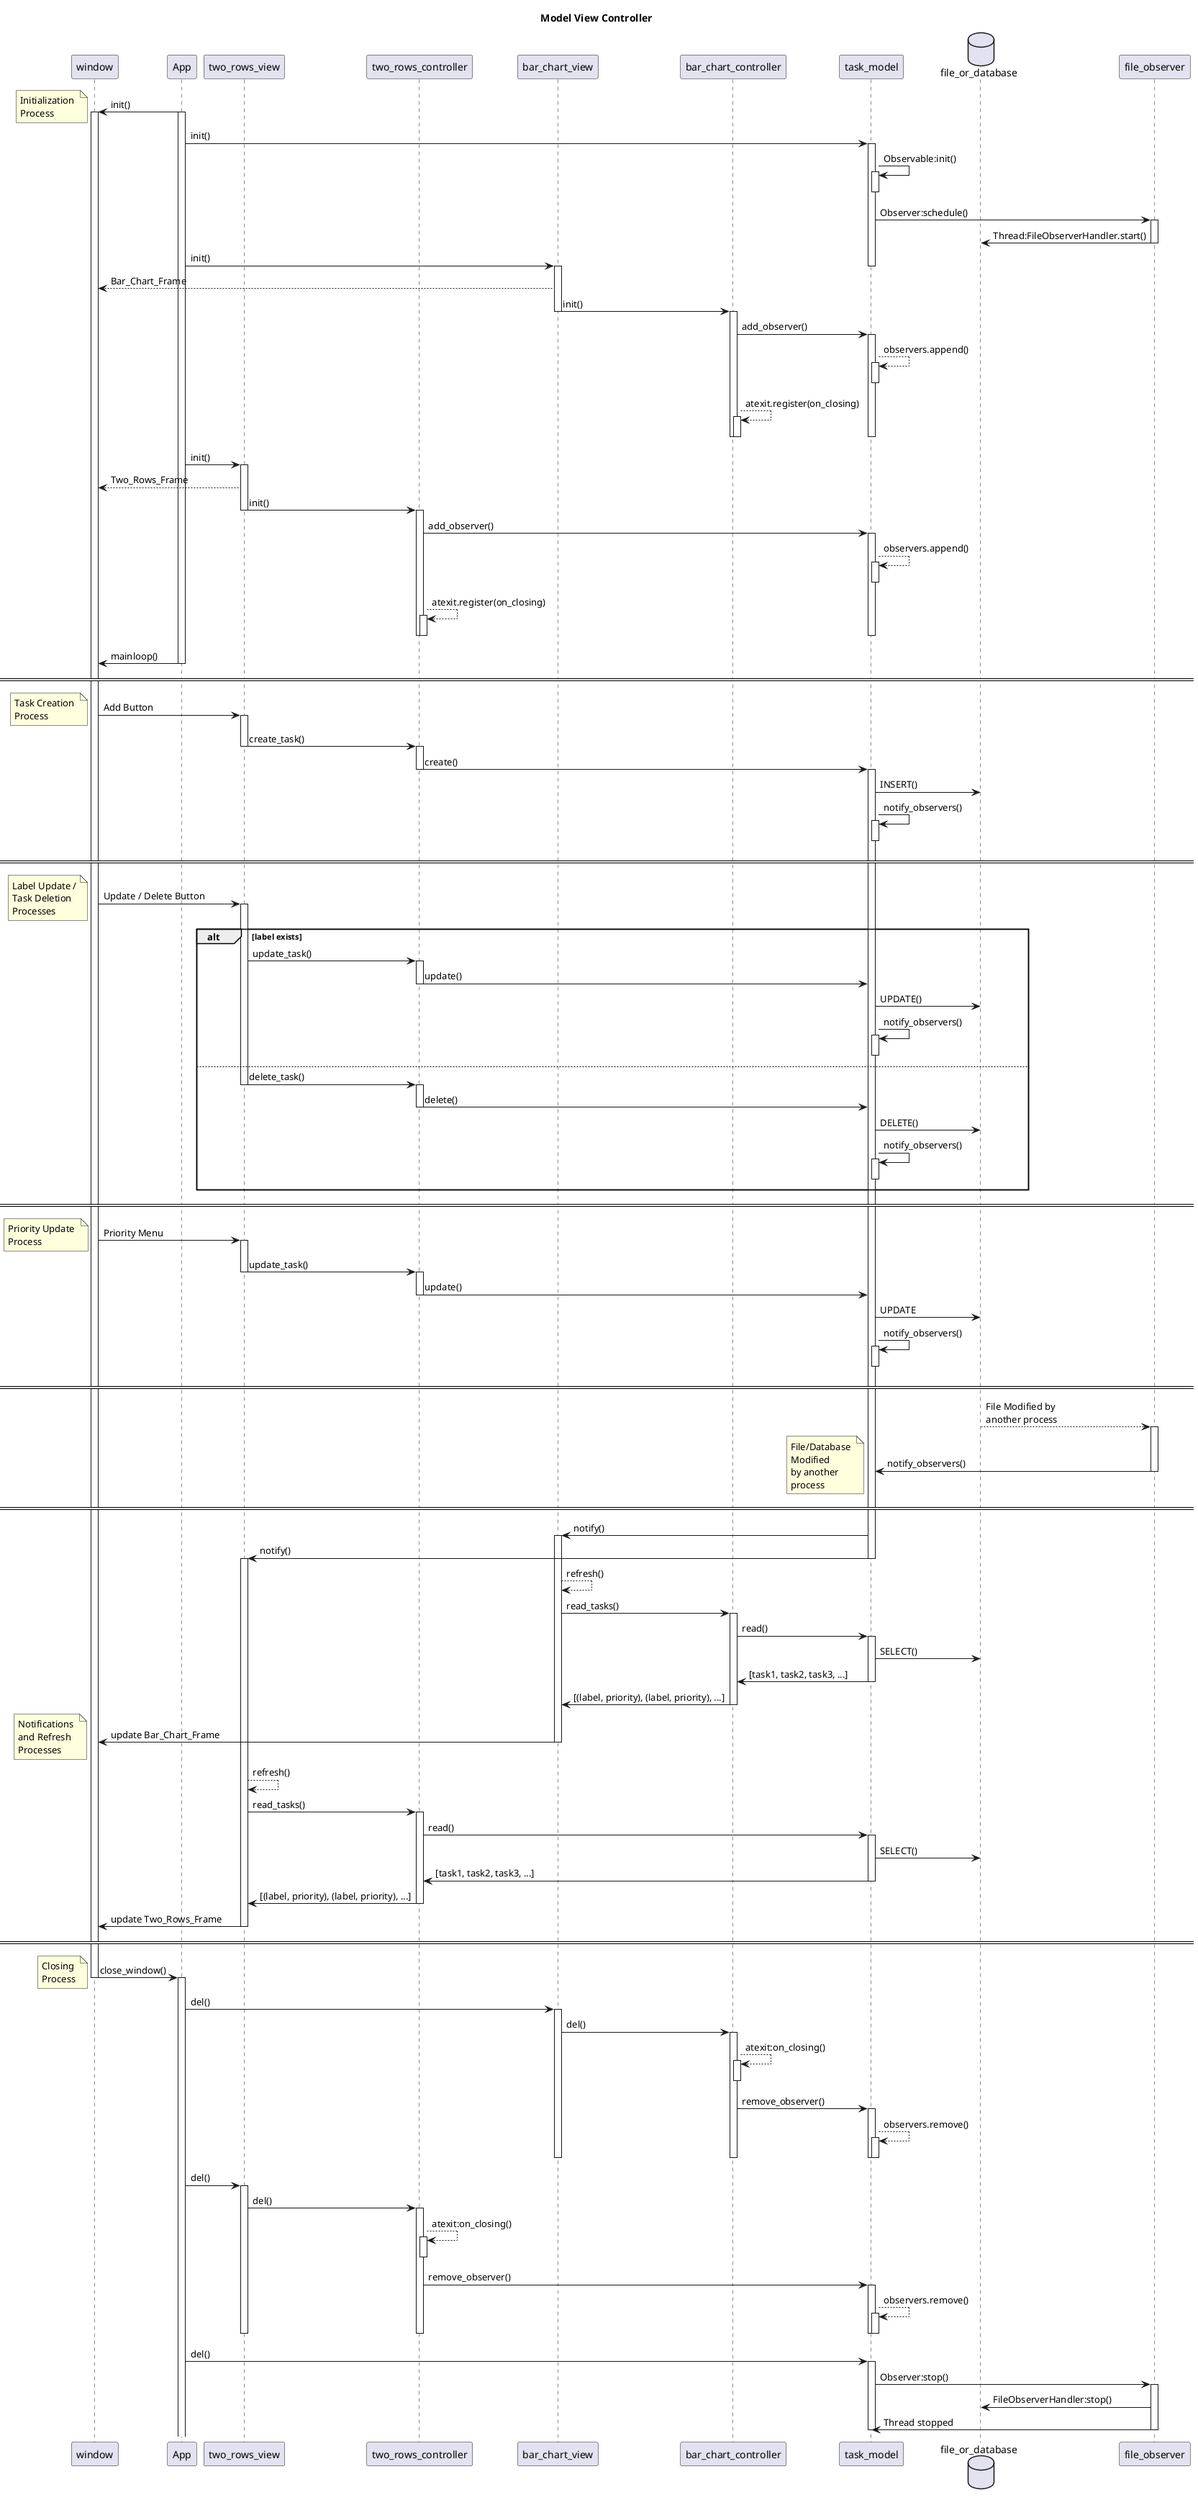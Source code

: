 @startuml

title Model View Controller

participant window
participant App
participant two_rows_view
participant two_rows_controller
participant bar_chart_view
participant bar_chart_controller
participant task_model
database file_or_database
participant file_observer

' Initialization Process
App -> window : init()
activate App
note left : Initialization \nProcess
activate window
App -> task_model : init()
activate task_model
task_model -> task_model : Observable:init()
activate task_model
deactivate task_model
task_model -> file_observer : Observer:schedule()
activate file_observer
file_observer -> file_or_database : Thread:FileObserverHandler.start()
deactivate file_observer



App -> bar_chart_view : init()
deactivate task_model
activate bar_chart_view
bar_chart_view --> window : Bar_Chart_Frame
bar_chart_view -> bar_chart_controller : init()
deactivate bar_chart_view
activate bar_chart_controller
bar_chart_controller -> task_model : add_observer()
activate task_model
task_model --> task_model : observers.append()
activate task_model
deactivate task_model
bar_chart_controller --> bar_chart_controller : atexit.register(on_closing)
activate bar_chart_controller
deactivate task_model
deactivate bar_chart_controller
deactivate bar_chart_controller

App -> two_rows_view : init()
activate two_rows_view
two_rows_view --> window : Two_Rows_Frame
two_rows_view -> two_rows_controller : init()
deactivate two_rows_view
activate two_rows_controller
two_rows_controller -> task_model : add_observer()
activate task_model
task_model --> task_model : observers.append()
activate task_model
deactivate task_model
two_rows_controller --> two_rows_controller : atexit.register(on_closing)
activate two_rows_controller
deactivate two_rows_controller
deactivate task_model
deactivate two_rows_controller
App -> window : mainloop()
deactivate App

====
' Task Creation Process
window -> two_rows_view : Add Button
note left : Task Creation \nProcess
deactivate task_model
activate two_rows_view
two_rows_view -> two_rows_controller : create_task()
deactivate two_rows_view
activate two_rows_controller
two_rows_controller -> task_model : create()
deactivate two_rows_controller
activate task_model
task_model -> file_or_database : INSERT()
task_model -> task_model : notify_observers()
activate task_model
deactivate task_model

====
' Label Update / Task Deletion Process
window -> two_rows_view : Update / Delete Button
note left : Label Update /\nTask Deletion \nProcesses
activate two_rows_view
alt label exists
two_rows_view -> two_rows_controller : update_task()
activate two_rows_controller
two_rows_controller -> task_model : update()
deactivate two_rows_controller
task_model -> file_or_database : UPDATE()
task_model -> task_model : notify_observers()
activate task_model
deactivate task_model
else
two_rows_view -> two_rows_controller : delete_task()
deactivate two_rows_view
activate two_rows_controller
two_rows_controller -> task_model : delete()
deactivate two_rows_controller
task_model -> file_or_database : DELETE()
task_model -> task_model : notify_observers()
activate task_model
deactivate task_model
end

====
' Priority Update Process
window -> two_rows_view : Priority Menu
note left : Priority Update \nProcess
activate two_rows_view
two_rows_view -> two_rows_controller : update_task()
deactivate two_rows_view
activate two_rows_controller
two_rows_controller -> task_model : update()
deactivate two_rows_controller
task_model -> file_or_database : UPDATE
task_model -> task_model : notify_observers()
activate task_model
deactivate task_model

====
' File Database Modified Outside The App Scope
file_or_database --> file_observer : File Modified by \nanother process
activate file_observer
file_observer -> task_model : notify_observers()
deactivate file_observer
note left : File/Database \nModified \nby another \nprocess

====
' Notifications and Refresh Processes
task_model -> bar_chart_view : notify()
activate bar_chart_view
task_model -> two_rows_view : notify()
deactivate task_model
activate two_rows_view

bar_chart_view --> bar_chart_view : refresh()
bar_chart_view -> bar_chart_controller : read_tasks()
activate bar_chart_controller
bar_chart_controller -> task_model : read()
activate task_model
task_model -> file_or_database : SELECT()
bar_chart_controller <- task_model : [task1, task2, task3, ...]
deactivate task_model
bar_chart_view <- bar_chart_controller : [(label, priority), (label, priority), ...]
deactivate bar_chart_controller
bar_chart_view -> window : update Bar_Chart_Frame
deactivate bar_chart_view
note left : Notifications \nand Refresh \nProcesses

two_rows_view --> two_rows_view : refresh()
two_rows_view -> two_rows_controller : read_tasks()
activate two_rows_controller
two_rows_controller -> task_model : read()
activate task_model
task_model -> file_or_database : SELECT()
two_rows_controller <- task_model : [task1, task2, task3, ...]
deactivate task_model
two_rows_view <- two_rows_controller : [(label, priority), (label, priority), ...]
deactivate two_rows_controller
two_rows_view -> window : update Two_Rows_Frame
deactivate two_rows_view

====
' Closing Process
window -> App : close_window()
note left : Closing \nProcess
deactivate window
activate App
App -> bar_chart_view : del()
activate bar_chart_view
bar_chart_view -> bar_chart_controller : del()
activate bar_chart_controller
bar_chart_controller --> bar_chart_controller : atexit:on_closing()
activate bar_chart_controller
deactivate bar_chart_controller
bar_chart_controller -> task_model : remove_observer()
activate task_model
task_model --> task_model : observers.remove()
activate task_model
deactivate task_model
deactivate task_model
deactivate bar_chart_controller
deactivate bar_chart_view

App -> two_rows_view : del()
activate two_rows_view
two_rows_view -> two_rows_controller : del()
activate two_rows_controller
two_rows_controller --> two_rows_controller : atexit:on_closing()
activate two_rows_controller
deactivate two_rows_controller
two_rows_controller -> task_model : remove_observer()
activate task_model
task_model --> task_model : observers.remove()
activate task_model
deactivate task_model
deactivate task_model
deactivate two_rows_controller
deactivate two_rows_view

App -> task_model : del()
activate task_model
task_model -> file_observer : Observer:stop()
activate file_observer
file_observer -> file_or_database : FileObserverHandler:stop()
file_observer -> task_model : Thread stopped
deactivate file_observer
deactivate task_model

@enduml
